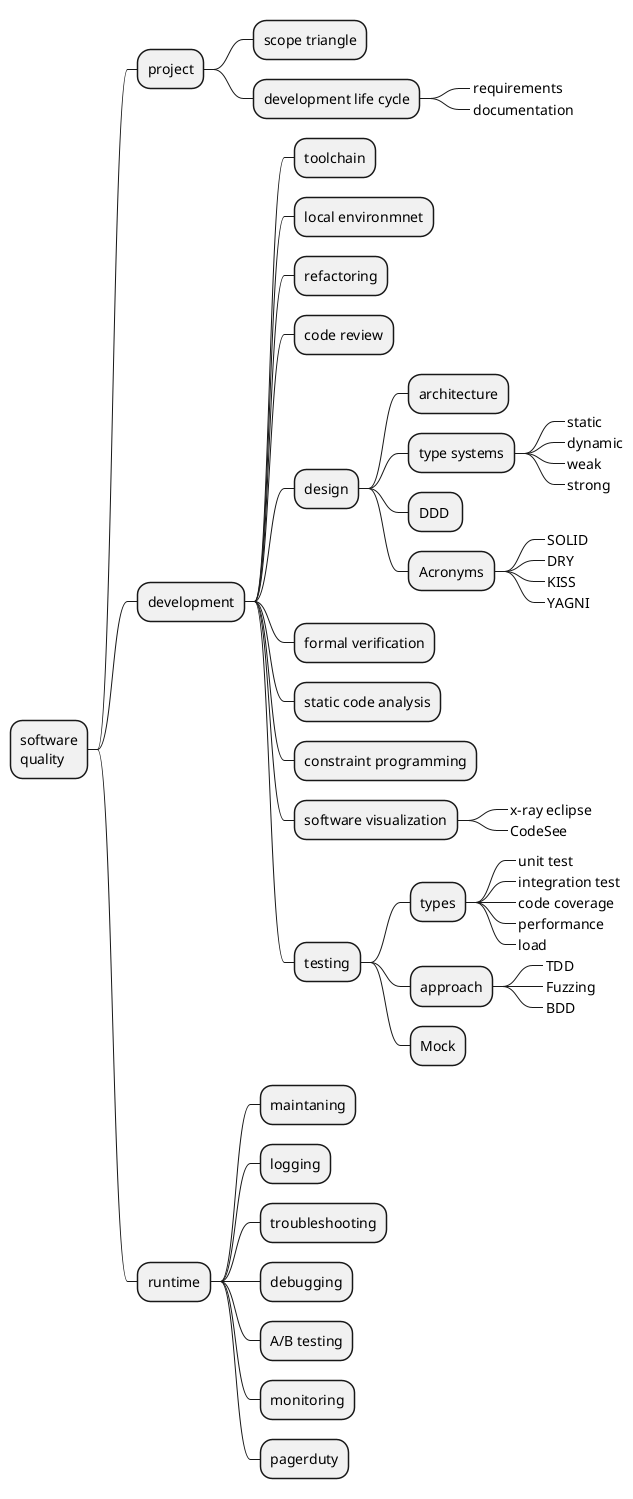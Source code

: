 @startmindmap
* software\nquality
 * project
  * scope triangle
  * development life cycle
   *_ requirements
   *_ documentation
 * development
  * toolchain
  * local environmnet
  * refactoring
  * code review
  * design
   * architecture
   * type systems
    *_ static
    *_ dynamic
    *_ weak
    *_ strong
   * DDD 
   * Acronyms
    *_ SOLID
    *_ DRY
    *_ KISS
    *_ YAGNI
  * formal verification
  * static code analysis
  * constraint programming
  * software visualization
   *_ x-ray eclipse
   *_ CodeSee
  * testing
   * types
    *_ unit test
    *_ integration test
    *_ code coverage
    *_ performance
    *_ load
   * approach
    *_ TDD
    *_ Fuzzing
    *_ BDD
   * Mock
 * runtime
  * maintaning
  * logging
  * troubleshooting
  * debugging
  * A/B testing
  * monitoring
  * pagerduty
@endmindmap
